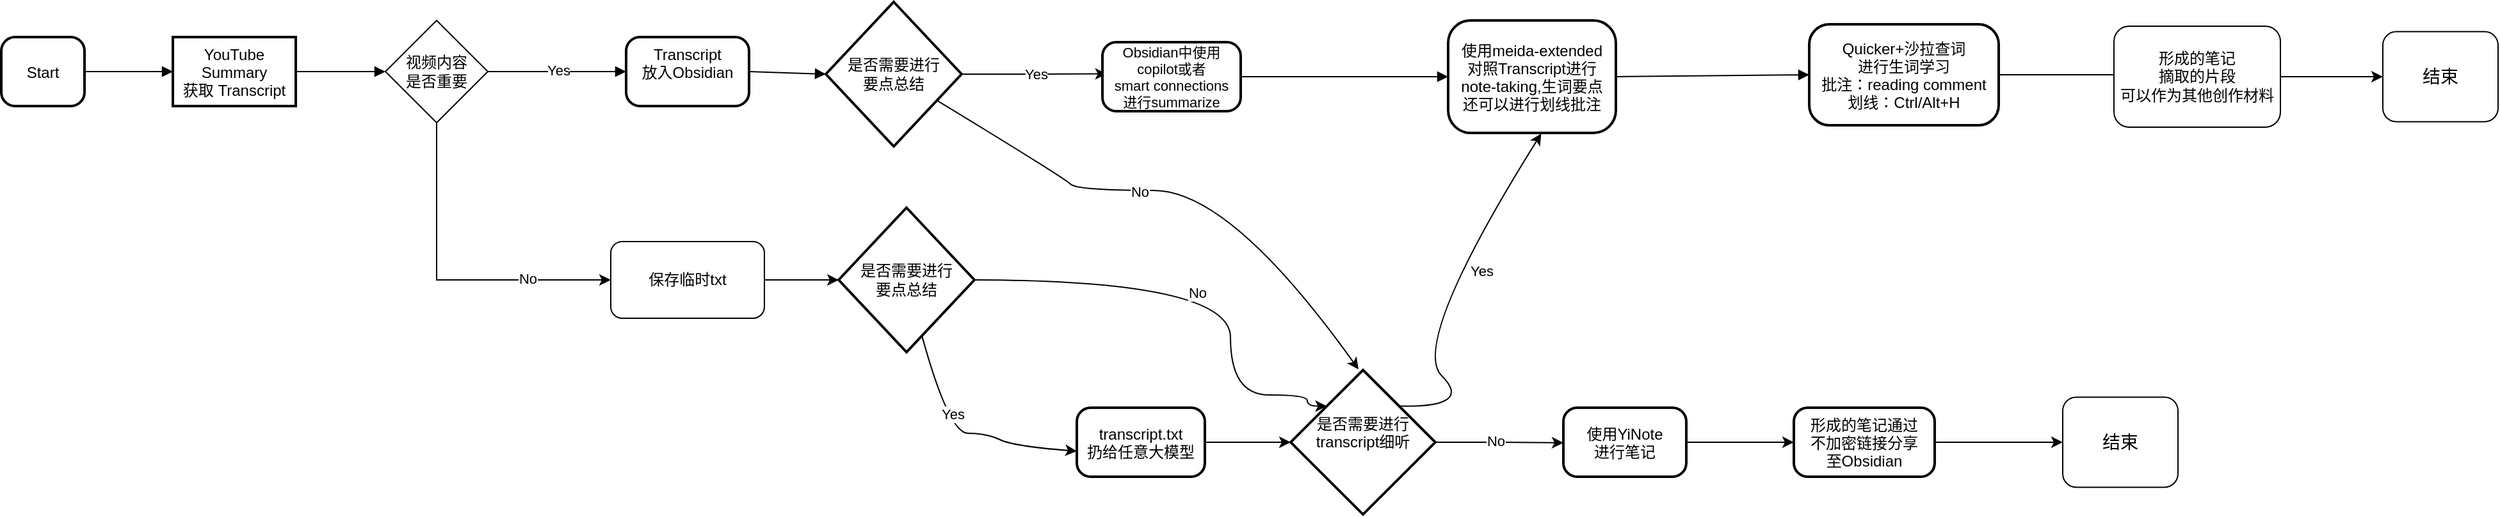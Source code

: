 <mxfile version="26.1.1">
  <diagram name="Page-1" id="gcT_4eB-lz7Ayz-Ubz5c">
    <mxGraphModel dx="2084" dy="634" grid="1" gridSize="10" guides="1" tooltips="1" connect="1" arrows="1" fold="1" page="1" pageScale="1" pageWidth="827" pageHeight="1169" math="0" shadow="0">
      <root>
        <mxCell id="0" />
        <mxCell id="1" parent="0" />
        <mxCell id="2" value="Start" style="rounded=1;arcSize=20;strokeWidth=2" parent="1" vertex="1">
          <mxGeometry x="-230" y="110" width="65" height="54" as="geometry" />
        </mxCell>
        <mxCell id="3" value="YouTube&#xa;Summary&#xa;获取 Transcript" style="rounded=1;arcSize=0;strokeWidth=2" parent="1" vertex="1">
          <mxGeometry x="-96" y="110" width="96" height="54" as="geometry" />
        </mxCell>
        <mxCell id="4" value="Transcript&#xa;放入Obsidian&#xa;" style="rounded=1;arcSize=20;strokeWidth=2" parent="1" vertex="1">
          <mxGeometry x="258" y="110" width="96" height="54" as="geometry" />
        </mxCell>
        <mxCell id="8eMjThuDu0vToQxCrG0D-75" style="edgeStyle=orthogonalEdgeStyle;rounded=0;orthogonalLoop=1;jettySize=auto;html=1;entryX=0.031;entryY=0.459;entryDx=0;entryDy=0;entryPerimeter=0;" parent="1" source="5" target="7" edge="1">
          <mxGeometry relative="1" as="geometry">
            <mxPoint x="620" y="139.0" as="targetPoint" />
          </mxGeometry>
        </mxCell>
        <mxCell id="8eMjThuDu0vToQxCrG0D-76" value="Yes" style="edgeLabel;html=1;align=center;verticalAlign=middle;resizable=0;points=[];" parent="8eMjThuDu0vToQxCrG0D-75" vertex="1" connectable="0">
          <mxGeometry x="0.016" relative="1" as="geometry">
            <mxPoint as="offset" />
          </mxGeometry>
        </mxCell>
        <mxCell id="5" value="是否需要进行&#xa;要点总结" style="rhombus;strokeWidth=2;whiteSpace=wrap;" parent="1" vertex="1">
          <mxGeometry x="414" y="82.5" width="106" height="113" as="geometry" />
        </mxCell>
        <mxCell id="8" value="使用meida-extended&#xa;对照Transcript进行&#xa;note-taking,生词要点&#xa;还可以进行划线批注" style="rounded=1;arcSize=20;strokeWidth=2" parent="1" vertex="1">
          <mxGeometry x="900" y="97" width="131" height="88" as="geometry" />
        </mxCell>
        <mxCell id="8eMjThuDu0vToQxCrG0D-84" style="edgeStyle=orthogonalEdgeStyle;rounded=0;orthogonalLoop=1;jettySize=auto;html=1;entryX=0;entryY=0.5;entryDx=0;entryDy=0;" parent="1" source="9" edge="1">
          <mxGeometry relative="1" as="geometry">
            <mxPoint x="1480" y="139.75" as="targetPoint" />
          </mxGeometry>
        </mxCell>
        <mxCell id="9" value="Quicker+沙拉查词&#xa;进行生词学习&#xa;批注：reading comment&#xa;划线：Ctrl/Alt+H" style="rounded=1;arcSize=20;strokeWidth=2" parent="1" vertex="1">
          <mxGeometry x="1182" y="100" width="148" height="79" as="geometry" />
        </mxCell>
        <mxCell id="15" value="" style="curved=1;startArrow=none;endArrow=block;exitX=1;exitY=0.5;entryX=0;entryY=0.5;" parent="1" source="2" target="3" edge="1">
          <mxGeometry relative="1" as="geometry">
            <Array as="points" />
          </mxGeometry>
        </mxCell>
        <mxCell id="16" value="" style="curved=1;startArrow=none;endArrow=block;exitX=1;exitY=0.5;entryX=0;entryY=0.5;" parent="1" source="8eMjThuDu0vToQxCrG0D-31" target="4" edge="1">
          <mxGeometry relative="1" as="geometry">
            <Array as="points" />
          </mxGeometry>
        </mxCell>
        <mxCell id="8eMjThuDu0vToQxCrG0D-36" value="Yes" style="edgeLabel;html=1;align=center;verticalAlign=middle;resizable=0;points=[];" parent="16" vertex="1" connectable="0">
          <mxGeometry x="0.015" y="1" relative="1" as="geometry">
            <mxPoint as="offset" />
          </mxGeometry>
        </mxCell>
        <mxCell id="17" value="" style="curved=1;startArrow=none;endArrow=block;exitX=1;exitY=0.5;entryX=0;entryY=0.5;" parent="1" source="4" target="5" edge="1">
          <mxGeometry relative="1" as="geometry">
            <Array as="points" />
          </mxGeometry>
        </mxCell>
        <mxCell id="20" value="" style="curved=1;startArrow=none;endArrow=block;exitX=1;exitY=0.5;entryX=0;entryY=0.5;" parent="1" source="7" target="8" edge="1">
          <mxGeometry relative="1" as="geometry">
            <Array as="points" />
          </mxGeometry>
        </mxCell>
        <mxCell id="21" value="" style="curved=1;startArrow=none;endArrow=block;exitX=1;exitY=0.5;entryX=0;entryY=0.5;" parent="1" source="8" target="9" edge="1">
          <mxGeometry relative="1" as="geometry">
            <Array as="points" />
          </mxGeometry>
        </mxCell>
        <mxCell id="8eMjThuDu0vToQxCrG0D-42" style="edgeStyle=orthogonalEdgeStyle;rounded=0;orthogonalLoop=1;jettySize=auto;html=1;entryX=0;entryY=0.5;entryDx=0;entryDy=0;" parent="1" source="8eMjThuDu0vToQxCrG0D-30" target="8eMjThuDu0vToQxCrG0D-41" edge="1">
          <mxGeometry relative="1" as="geometry" />
        </mxCell>
        <mxCell id="8eMjThuDu0vToQxCrG0D-30" value="&lt;span style=&quot;text-wrap-mode: nowrap;&quot;&gt;保存临时txt&lt;/span&gt;" style="rounded=1;whiteSpace=wrap;html=1;" parent="1" vertex="1">
          <mxGeometry x="246" y="270" width="120" height="60" as="geometry" />
        </mxCell>
        <mxCell id="8eMjThuDu0vToQxCrG0D-35" value="" style="curved=1;startArrow=none;endArrow=block;exitX=1;exitY=0.5;entryX=0;entryY=0.5;" parent="1" source="3" target="8eMjThuDu0vToQxCrG0D-31" edge="1">
          <mxGeometry relative="1" as="geometry">
            <Array as="points" />
            <mxPoint x="26" y="141" as="sourcePoint" />
            <mxPoint x="270" y="141" as="targetPoint" />
          </mxGeometry>
        </mxCell>
        <mxCell id="8eMjThuDu0vToQxCrG0D-38" style="edgeStyle=orthogonalEdgeStyle;rounded=0;orthogonalLoop=1;jettySize=auto;html=1;exitX=0.5;exitY=1;exitDx=0;exitDy=0;entryX=0;entryY=0.5;entryDx=0;entryDy=0;" parent="1" source="8eMjThuDu0vToQxCrG0D-31" target="8eMjThuDu0vToQxCrG0D-30" edge="1">
          <mxGeometry relative="1" as="geometry" />
        </mxCell>
        <mxCell id="8eMjThuDu0vToQxCrG0D-39" value="No" style="edgeLabel;html=1;align=center;verticalAlign=middle;resizable=0;points=[];" parent="8eMjThuDu0vToQxCrG0D-38" vertex="1" connectable="0">
          <mxGeometry x="0.493" y="1" relative="1" as="geometry">
            <mxPoint as="offset" />
          </mxGeometry>
        </mxCell>
        <mxCell id="8eMjThuDu0vToQxCrG0D-31" value="视频内容&lt;div&gt;是否重要&lt;/div&gt;" style="rhombus;whiteSpace=wrap;html=1;" parent="1" vertex="1">
          <mxGeometry x="70" y="97" width="80" height="80" as="geometry" />
        </mxCell>
        <mxCell id="8eMjThuDu0vToQxCrG0D-44" style="edgeStyle=orthogonalEdgeStyle;rounded=0;orthogonalLoop=1;jettySize=auto;html=1;curved=1;entryX=0;entryY=0;entryDx=0;entryDy=0;" parent="1" target="8eMjThuDu0vToQxCrG0D-57" edge="1">
          <mxGeometry relative="1" as="geometry">
            <mxPoint x="527.0" y="300" as="sourcePoint" />
            <mxPoint x="790.385" y="405.869" as="targetPoint" />
            <Array as="points">
              <mxPoint x="730" y="300" />
              <mxPoint x="730" y="390" />
              <mxPoint x="790" y="390" />
              <mxPoint x="790" y="399" />
            </Array>
          </mxGeometry>
        </mxCell>
        <mxCell id="8eMjThuDu0vToQxCrG0D-63" value="No" style="edgeLabel;html=1;align=center;verticalAlign=middle;resizable=0;points=[];" parent="8eMjThuDu0vToQxCrG0D-44" vertex="1" connectable="0">
          <mxGeometry x="-0.062" relative="1" as="geometry">
            <mxPoint y="10" as="offset" />
          </mxGeometry>
        </mxCell>
        <mxCell id="8eMjThuDu0vToQxCrG0D-41" value="是否需要进行&#xa;要点总结" style="rhombus;strokeWidth=2;whiteSpace=wrap;" parent="1" vertex="1">
          <mxGeometry x="424" y="243.5" width="106" height="113" as="geometry" />
        </mxCell>
        <mxCell id="8eMjThuDu0vToQxCrG0D-59" style="edgeStyle=orthogonalEdgeStyle;rounded=0;orthogonalLoop=1;jettySize=auto;html=1;entryX=0;entryY=0.5;entryDx=0;entryDy=0;" parent="1" source="8eMjThuDu0vToQxCrG0D-46" target="8eMjThuDu0vToQxCrG0D-57" edge="1">
          <mxGeometry relative="1" as="geometry" />
        </mxCell>
        <mxCell id="8eMjThuDu0vToQxCrG0D-46" value="transcript.txt&#xa;扔给任意大模型" style="rounded=1;arcSize=20;strokeWidth=2" parent="1" vertex="1">
          <mxGeometry x="610" y="400" width="100" height="54" as="geometry" />
        </mxCell>
        <mxCell id="8eMjThuDu0vToQxCrG0D-54" value="" style="curved=1;endArrow=classic;html=1;rounded=0;entryX=0;entryY=0.63;entryDx=0;entryDy=0;entryPerimeter=0;" parent="1" source="8eMjThuDu0vToQxCrG0D-41" target="8eMjThuDu0vToQxCrG0D-46" edge="1">
          <mxGeometry width="50" height="50" relative="1" as="geometry">
            <mxPoint x="443" y="540" as="sourcePoint" />
            <mxPoint x="600" y="500" as="targetPoint" />
            <Array as="points">
              <mxPoint x="510" y="420" />
              <mxPoint x="540" y="420" />
              <mxPoint x="560" y="430" />
            </Array>
          </mxGeometry>
        </mxCell>
        <mxCell id="8eMjThuDu0vToQxCrG0D-55" value="Yes" style="edgeLabel;html=1;align=center;verticalAlign=middle;resizable=0;points=[];" parent="8eMjThuDu0vToQxCrG0D-54" vertex="1" connectable="0">
          <mxGeometry x="-0.28" y="7" relative="1" as="geometry">
            <mxPoint as="offset" />
          </mxGeometry>
        </mxCell>
        <mxCell id="8eMjThuDu0vToQxCrG0D-66" style="edgeStyle=orthogonalEdgeStyle;rounded=0;orthogonalLoop=1;jettySize=auto;html=1;exitX=1;exitY=0.5;exitDx=0;exitDy=0;" parent="1" source="8eMjThuDu0vToQxCrG0D-57" edge="1">
          <mxGeometry relative="1" as="geometry">
            <mxPoint x="990" y="427.412" as="targetPoint" />
          </mxGeometry>
        </mxCell>
        <mxCell id="8eMjThuDu0vToQxCrG0D-68" value="No" style="edgeLabel;html=1;align=center;verticalAlign=middle;resizable=0;points=[];" parent="8eMjThuDu0vToQxCrG0D-66" vertex="1" connectable="0">
          <mxGeometry x="-0.068" y="1" relative="1" as="geometry">
            <mxPoint as="offset" />
          </mxGeometry>
        </mxCell>
        <mxCell id="8eMjThuDu0vToQxCrG0D-57" value="是否需要进行&#xa;transcript细听&#xa;" style="rhombus;strokeWidth=2;whiteSpace=wrap;" parent="1" vertex="1">
          <mxGeometry x="777" y="370.5" width="113" height="113" as="geometry" />
        </mxCell>
        <mxCell id="8eMjThuDu0vToQxCrG0D-64" value="" style="curved=1;endArrow=classic;html=1;rounded=0;entryX=0.555;entryY=1.006;entryDx=0;entryDy=0;entryPerimeter=0;exitX=1;exitY=0;exitDx=0;exitDy=0;" parent="1" source="8eMjThuDu0vToQxCrG0D-57" target="8" edge="1">
          <mxGeometry width="50" height="50" relative="1" as="geometry">
            <mxPoint x="870" y="400" as="sourcePoint" />
            <mxPoint x="920" y="350" as="targetPoint" />
            <Array as="points">
              <mxPoint x="920" y="400" />
              <mxPoint x="870" y="350" />
            </Array>
          </mxGeometry>
        </mxCell>
        <mxCell id="8eMjThuDu0vToQxCrG0D-65" value="Yes" style="edgeLabel;html=1;align=center;verticalAlign=middle;resizable=0;points=[];" parent="8eMjThuDu0vToQxCrG0D-64" vertex="1" connectable="0">
          <mxGeometry x="0.233" y="-4" relative="1" as="geometry">
            <mxPoint x="15" as="offset" />
          </mxGeometry>
        </mxCell>
        <mxCell id="8eMjThuDu0vToQxCrG0D-69" style="edgeStyle=orthogonalEdgeStyle;rounded=0;orthogonalLoop=1;jettySize=auto;html=1;" parent="1" source="8eMjThuDu0vToQxCrG0D-67" edge="1">
          <mxGeometry relative="1" as="geometry">
            <mxPoint x="1170" y="427" as="targetPoint" />
          </mxGeometry>
        </mxCell>
        <mxCell id="8eMjThuDu0vToQxCrG0D-67" value="使用YiNote&#xa;进行笔记" style="rounded=1;arcSize=20;strokeWidth=2" parent="1" vertex="1">
          <mxGeometry x="990" y="400" width="96" height="54" as="geometry" />
        </mxCell>
        <mxCell id="8eMjThuDu0vToQxCrG0D-92" style="edgeStyle=orthogonalEdgeStyle;rounded=0;orthogonalLoop=1;jettySize=auto;html=1;entryX=0;entryY=0.5;entryDx=0;entryDy=0;" parent="1" source="8eMjThuDu0vToQxCrG0D-70" target="8eMjThuDu0vToQxCrG0D-90" edge="1">
          <mxGeometry relative="1" as="geometry" />
        </mxCell>
        <mxCell id="8eMjThuDu0vToQxCrG0D-70" value="形成的笔记通过&#xa;不加密链接分享&#xa;至Obsidian" style="rounded=1;arcSize=20;strokeWidth=2" parent="1" vertex="1">
          <mxGeometry x="1170" y="400" width="110" height="54" as="geometry" />
        </mxCell>
        <mxCell id="7" value="Obsidian中使用&#xa;copilot或者&#xa;smart connections&#xa;进行summarize" style="rounded=1;arcSize=20;strokeWidth=2;fontSize=11;" parent="1" vertex="1">
          <mxGeometry x="630" y="114" width="108" height="54" as="geometry" />
        </mxCell>
        <mxCell id="8eMjThuDu0vToQxCrG0D-78" value="" style="curved=1;endArrow=classic;html=1;rounded=0;" parent="1" source="5" edge="1">
          <mxGeometry width="50" height="50" relative="1" as="geometry">
            <mxPoint x="600" y="285" as="sourcePoint" />
            <mxPoint x="830" y="370" as="targetPoint" />
            <Array as="points">
              <mxPoint x="600" y="220" />
              <mxPoint x="610" y="230" />
              <mxPoint x="730" y="230" />
            </Array>
          </mxGeometry>
        </mxCell>
        <mxCell id="8eMjThuDu0vToQxCrG0D-79" value="No" style="edgeLabel;html=1;align=center;verticalAlign=middle;resizable=0;points=[];" parent="8eMjThuDu0vToQxCrG0D-78" vertex="1" connectable="0">
          <mxGeometry x="-0.15" y="-1" relative="1" as="geometry">
            <mxPoint as="offset" />
          </mxGeometry>
        </mxCell>
        <mxCell id="8eMjThuDu0vToQxCrG0D-88" style="edgeStyle=orthogonalEdgeStyle;rounded=0;orthogonalLoop=1;jettySize=auto;html=1;entryX=0;entryY=0.5;entryDx=0;entryDy=0;" parent="1" source="8eMjThuDu0vToQxCrG0D-86" target="8eMjThuDu0vToQxCrG0D-87" edge="1">
          <mxGeometry relative="1" as="geometry" />
        </mxCell>
        <mxCell id="8eMjThuDu0vToQxCrG0D-86" value="形成的笔记&lt;div&gt;摘取的片段&lt;br&gt;可以作为其他创作材料&lt;/div&gt;" style="rounded=1;whiteSpace=wrap;html=1;" parent="1" vertex="1">
          <mxGeometry x="1420" y="101.5" width="130" height="79" as="geometry" />
        </mxCell>
        <mxCell id="8eMjThuDu0vToQxCrG0D-87" value="&lt;font style=&quot;font-size: 14px;&quot;&gt;结束&lt;/font&gt;" style="rounded=1;whiteSpace=wrap;html=1;" parent="1" vertex="1">
          <mxGeometry x="1630" y="105.75" width="90" height="70.5" as="geometry" />
        </mxCell>
        <mxCell id="8eMjThuDu0vToQxCrG0D-90" value="&lt;font style=&quot;font-size: 14px;&quot;&gt;结束&lt;/font&gt;" style="rounded=1;whiteSpace=wrap;html=1;" parent="1" vertex="1">
          <mxGeometry x="1380" y="391.75" width="90" height="70.5" as="geometry" />
        </mxCell>
      </root>
    </mxGraphModel>
  </diagram>
</mxfile>
